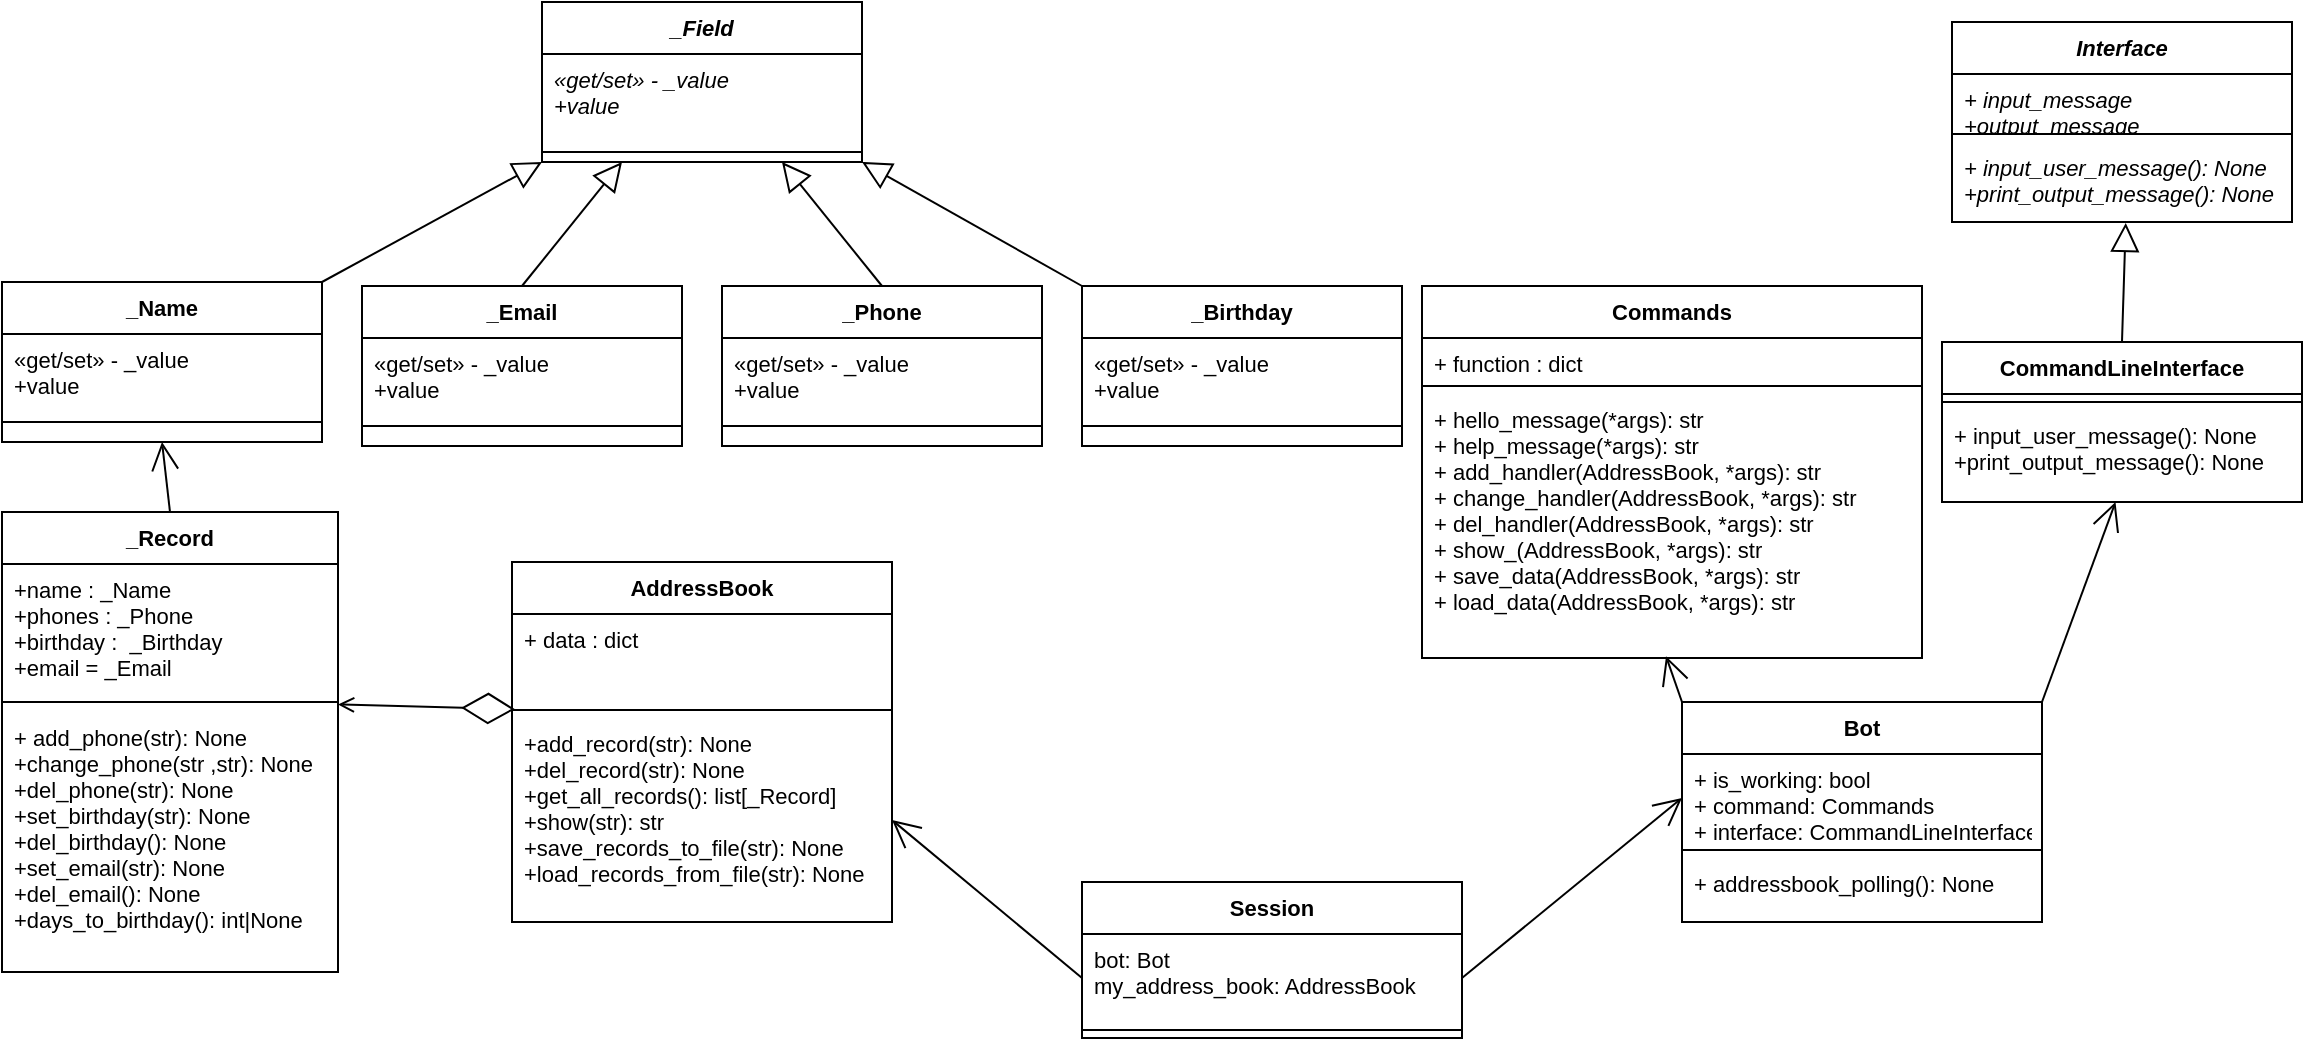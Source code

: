 <mxfile version="21.2.0" type="device">
  <diagram id="ojrMkV5TOpJ_nW8dIUdT" name="Assistant_Bot">
    <mxGraphModel dx="1434" dy="764" grid="1" gridSize="10" guides="1" tooltips="1" connect="1" arrows="1" fold="1" page="1" pageScale="1" pageWidth="1169" pageHeight="827" math="0" shadow="0">
      <root>
        <mxCell id="0" />
        <mxCell id="1" parent="0" />
        <mxCell id="VjtclQOy1LpkrugegPU1-1" value="Interface" style="swimlane;fontStyle=3;align=center;verticalAlign=top;childLayout=stackLayout;horizontal=1;startSize=26;horizontalStack=0;resizeParent=1;resizeParentMax=0;resizeLast=0;collapsible=1;marginBottom=0;fontSize=11;" parent="1" vertex="1">
          <mxGeometry x="985" y="20" width="170" height="100" as="geometry" />
        </mxCell>
        <mxCell id="VjtclQOy1LpkrugegPU1-2" value="+ input_message&#xa;+output_message" style="text;strokeColor=none;fillColor=none;align=left;verticalAlign=top;spacingLeft=4;spacingRight=4;overflow=hidden;rotatable=0;points=[[0,0.5],[1,0.5]];portConstraint=eastwest;fontStyle=2;fontSize=11;" parent="VjtclQOy1LpkrugegPU1-1" vertex="1">
          <mxGeometry y="26" width="170" height="26" as="geometry" />
        </mxCell>
        <mxCell id="VjtclQOy1LpkrugegPU1-3" value="" style="line;strokeWidth=1;fillColor=none;align=left;verticalAlign=middle;spacingTop=-1;spacingLeft=3;spacingRight=3;rotatable=0;labelPosition=right;points=[];portConstraint=eastwest;strokeColor=inherit;fontSize=11;" parent="VjtclQOy1LpkrugegPU1-1" vertex="1">
          <mxGeometry y="52" width="170" height="8" as="geometry" />
        </mxCell>
        <mxCell id="VjtclQOy1LpkrugegPU1-4" value="+ input_user_message(): None&#xa;+print_output_message(): None" style="text;strokeColor=none;fillColor=none;align=left;verticalAlign=top;spacingLeft=4;spacingRight=4;overflow=hidden;rotatable=0;points=[[0,0.5],[1,0.5]];portConstraint=eastwest;fontStyle=2;fontSize=11;" parent="VjtclQOy1LpkrugegPU1-1" vertex="1">
          <mxGeometry y="60" width="170" height="40" as="geometry" />
        </mxCell>
        <mxCell id="hCul0chsBix3moK8bQgn-1" value="CommandLineInterface" style="swimlane;fontStyle=1;align=center;verticalAlign=top;childLayout=stackLayout;horizontal=1;startSize=26;horizontalStack=0;resizeParent=1;resizeParentMax=0;resizeLast=0;collapsible=1;marginBottom=0;fontSize=11;" parent="1" vertex="1">
          <mxGeometry x="980" y="180" width="180" height="80" as="geometry" />
        </mxCell>
        <mxCell id="hCul0chsBix3moK8bQgn-3" value="" style="line;strokeWidth=1;fillColor=none;align=left;verticalAlign=middle;spacingTop=-1;spacingLeft=3;spacingRight=3;rotatable=0;labelPosition=right;points=[];portConstraint=eastwest;strokeColor=inherit;fontSize=11;" parent="hCul0chsBix3moK8bQgn-1" vertex="1">
          <mxGeometry y="26" width="180" height="8" as="geometry" />
        </mxCell>
        <mxCell id="hCul0chsBix3moK8bQgn-4" value="+ input_user_message(): None&#xa;+print_output_message(): None" style="text;strokeColor=none;fillColor=none;align=left;verticalAlign=top;spacingLeft=4;spacingRight=4;overflow=hidden;rotatable=0;points=[[0,0.5],[1,0.5]];portConstraint=eastwest;fontSize=11;" parent="hCul0chsBix3moK8bQgn-1" vertex="1">
          <mxGeometry y="34" width="180" height="46" as="geometry" />
        </mxCell>
        <mxCell id="hCul0chsBix3moK8bQgn-18" value="" style="endArrow=block;endFill=0;endSize=12;html=1;rounded=0;exitX=0.5;exitY=0;exitDx=0;exitDy=0;entryX=0.511;entryY=1.011;entryDx=0;entryDy=0;entryPerimeter=0;fontSize=11;" parent="1" source="hCul0chsBix3moK8bQgn-1" target="VjtclQOy1LpkrugegPU1-4" edge="1">
          <mxGeometry width="160" relative="1" as="geometry">
            <mxPoint x="983" y="160" as="sourcePoint" />
            <mxPoint x="1143" y="160" as="targetPoint" />
          </mxGeometry>
        </mxCell>
        <mxCell id="hCul0chsBix3moK8bQgn-32" value="_Field" style="swimlane;fontStyle=3;align=center;verticalAlign=top;childLayout=stackLayout;horizontal=1;startSize=26;horizontalStack=0;resizeParent=1;resizeParentMax=0;resizeLast=0;collapsible=1;marginBottom=0;fontSize=11;" parent="1" vertex="1">
          <mxGeometry x="280" y="10" width="160" height="80" as="geometry" />
        </mxCell>
        <object label="«get/set» - _value&#xa;+value" is_singlton="bool" id="hCul0chsBix3moK8bQgn-33">
          <mxCell style="text;strokeColor=none;fillColor=none;align=left;verticalAlign=top;spacingLeft=4;spacingRight=4;overflow=hidden;rotatable=0;points=[[0,0.5],[1,0.5]];portConstraint=eastwest;fontSize=11;fontStyle=2" parent="hCul0chsBix3moK8bQgn-32" vertex="1">
            <mxGeometry y="26" width="160" height="44" as="geometry" />
          </mxCell>
        </object>
        <mxCell id="hCul0chsBix3moK8bQgn-34" value="" style="line;strokeWidth=1;fillColor=none;align=left;verticalAlign=middle;spacingTop=-1;spacingLeft=3;spacingRight=3;rotatable=0;labelPosition=right;points=[];portConstraint=eastwest;strokeColor=inherit;fontSize=11;" parent="hCul0chsBix3moK8bQgn-32" vertex="1">
          <mxGeometry y="70" width="160" height="10" as="geometry" />
        </mxCell>
        <mxCell id="hCul0chsBix3moK8bQgn-36" value="_Name" style="swimlane;fontStyle=1;align=center;verticalAlign=top;childLayout=stackLayout;horizontal=1;startSize=26;horizontalStack=0;resizeParent=1;resizeParentMax=0;resizeLast=0;collapsible=1;marginBottom=0;fontSize=11;" parent="1" vertex="1">
          <mxGeometry x="10" y="150" width="160" height="80" as="geometry" />
        </mxCell>
        <object label="«get/set» - _value&#xa;+value" is_singlton="bool" id="hCul0chsBix3moK8bQgn-37">
          <mxCell style="text;strokeColor=none;fillColor=none;align=left;verticalAlign=top;spacingLeft=4;spacingRight=4;overflow=hidden;rotatable=0;points=[[0,0.5],[1,0.5]];portConstraint=eastwest;fontSize=11;" parent="hCul0chsBix3moK8bQgn-36" vertex="1">
            <mxGeometry y="26" width="160" height="34" as="geometry" />
          </mxCell>
        </object>
        <mxCell id="hCul0chsBix3moK8bQgn-38" value="" style="line;strokeWidth=1;fillColor=none;align=left;verticalAlign=middle;spacingTop=-1;spacingLeft=3;spacingRight=3;rotatable=0;labelPosition=right;points=[];portConstraint=eastwest;strokeColor=inherit;fontSize=11;" parent="hCul0chsBix3moK8bQgn-36" vertex="1">
          <mxGeometry y="60" width="160" height="20" as="geometry" />
        </mxCell>
        <mxCell id="hCul0chsBix3moK8bQgn-40" value="_Phone" style="swimlane;fontStyle=1;align=center;verticalAlign=top;childLayout=stackLayout;horizontal=1;startSize=26;horizontalStack=0;resizeParent=1;resizeParentMax=0;resizeLast=0;collapsible=1;marginBottom=0;fontSize=11;" parent="1" vertex="1">
          <mxGeometry x="370" y="152" width="160" height="80" as="geometry" />
        </mxCell>
        <object label="«get/set» - _value&#xa;+value" is_singlton="bool" id="hCul0chsBix3moK8bQgn-41">
          <mxCell style="text;strokeColor=none;fillColor=none;align=left;verticalAlign=top;spacingLeft=4;spacingRight=4;overflow=hidden;rotatable=0;points=[[0,0.5],[1,0.5]];portConstraint=eastwest;fontSize=11;" parent="hCul0chsBix3moK8bQgn-40" vertex="1">
            <mxGeometry y="26" width="160" height="34" as="geometry" />
          </mxCell>
        </object>
        <mxCell id="hCul0chsBix3moK8bQgn-42" value="" style="line;strokeWidth=1;fillColor=none;align=left;verticalAlign=middle;spacingTop=-1;spacingLeft=3;spacingRight=3;rotatable=0;labelPosition=right;points=[];portConstraint=eastwest;strokeColor=inherit;fontSize=11;" parent="hCul0chsBix3moK8bQgn-40" vertex="1">
          <mxGeometry y="60" width="160" height="20" as="geometry" />
        </mxCell>
        <mxCell id="hCul0chsBix3moK8bQgn-43" value="_Birthday" style="swimlane;fontStyle=1;align=center;verticalAlign=top;childLayout=stackLayout;horizontal=1;startSize=26;horizontalStack=0;resizeParent=1;resizeParentMax=0;resizeLast=0;collapsible=1;marginBottom=0;fontSize=11;" parent="1" vertex="1">
          <mxGeometry x="550" y="152" width="160" height="80" as="geometry" />
        </mxCell>
        <object label="«get/set» - _value&#xa;+value" is_singlton="bool" id="hCul0chsBix3moK8bQgn-44">
          <mxCell style="text;strokeColor=none;fillColor=none;align=left;verticalAlign=top;spacingLeft=4;spacingRight=4;overflow=hidden;rotatable=0;points=[[0,0.5],[1,0.5]];portConstraint=eastwest;fontSize=11;" parent="hCul0chsBix3moK8bQgn-43" vertex="1">
            <mxGeometry y="26" width="160" height="34" as="geometry" />
          </mxCell>
        </object>
        <mxCell id="hCul0chsBix3moK8bQgn-45" value="" style="line;strokeWidth=1;fillColor=none;align=left;verticalAlign=middle;spacingTop=-1;spacingLeft=3;spacingRight=3;rotatable=0;labelPosition=right;points=[];portConstraint=eastwest;strokeColor=inherit;fontSize=11;" parent="hCul0chsBix3moK8bQgn-43" vertex="1">
          <mxGeometry y="60" width="160" height="20" as="geometry" />
        </mxCell>
        <mxCell id="hCul0chsBix3moK8bQgn-48" value="" style="endArrow=block;endFill=0;endSize=12;html=1;rounded=0;fontSize=11;entryX=0.75;entryY=1;entryDx=0;entryDy=0;exitX=0.5;exitY=0;exitDx=0;exitDy=0;" parent="1" source="hCul0chsBix3moK8bQgn-40" edge="1" target="hCul0chsBix3moK8bQgn-32">
          <mxGeometry width="160" relative="1" as="geometry">
            <mxPoint x="440" y="150" as="sourcePoint" />
            <mxPoint x="400" y="110" as="targetPoint" />
            <Array as="points" />
          </mxGeometry>
        </mxCell>
        <mxCell id="hCul0chsBix3moK8bQgn-49" value="" style="endArrow=block;endFill=0;endSize=12;html=1;rounded=0;exitX=0;exitY=0;exitDx=0;exitDy=0;entryX=1;entryY=1;entryDx=0;entryDy=0;fontSize=11;" parent="1" source="hCul0chsBix3moK8bQgn-43" target="hCul0chsBix3moK8bQgn-32" edge="1">
          <mxGeometry width="160" relative="1" as="geometry">
            <mxPoint x="471" y="163" as="sourcePoint" />
            <mxPoint x="390" y="140" as="targetPoint" />
          </mxGeometry>
        </mxCell>
        <mxCell id="hCul0chsBix3moK8bQgn-51" value="_Record" style="swimlane;fontStyle=1;align=center;verticalAlign=top;childLayout=stackLayout;horizontal=1;startSize=26;horizontalStack=0;resizeParent=1;resizeParentMax=0;resizeLast=0;collapsible=1;marginBottom=0;fontSize=11;" parent="1" vertex="1">
          <mxGeometry x="10" y="265" width="168" height="230" as="geometry" />
        </mxCell>
        <mxCell id="hCul0chsBix3moK8bQgn-52" value="+name : _Name&#xa;+phones : _Phone&#xa;+birthday :  _Birthday&#xa;+email = _Email" style="text;strokeColor=none;fillColor=none;align=left;verticalAlign=top;spacingLeft=4;spacingRight=4;overflow=hidden;rotatable=0;points=[[0,0.5],[1,0.5]];portConstraint=eastwest;fontSize=11;" parent="hCul0chsBix3moK8bQgn-51" vertex="1">
          <mxGeometry y="26" width="168" height="64" as="geometry" />
        </mxCell>
        <mxCell id="hCul0chsBix3moK8bQgn-53" value="" style="line;strokeWidth=1;fillColor=none;align=left;verticalAlign=middle;spacingTop=-1;spacingLeft=3;spacingRight=3;rotatable=0;labelPosition=right;points=[];portConstraint=eastwest;strokeColor=inherit;fontSize=11;" parent="hCul0chsBix3moK8bQgn-51" vertex="1">
          <mxGeometry y="90" width="168" height="10" as="geometry" />
        </mxCell>
        <mxCell id="hCul0chsBix3moK8bQgn-54" value="+ add_phone(str): None&#xa;+change_phone(str ,str): None&#xa;+del_phone(str): None&#xa;+set_birthday(str): None&#xa;+del_birthday(): None&#xa;+set_email(str): None&#xa;+del_email(): None&#xa;+days_to_birthday(): int|None" style="text;strokeColor=none;fillColor=none;align=left;verticalAlign=top;spacingLeft=4;spacingRight=4;overflow=hidden;rotatable=0;points=[[0,0.5],[1,0.5]];portConstraint=eastwest;fontSize=11;" parent="hCul0chsBix3moK8bQgn-51" vertex="1">
          <mxGeometry y="100" width="168" height="130" as="geometry" />
        </mxCell>
        <mxCell id="hCul0chsBix3moK8bQgn-61" value="AddressBook" style="swimlane;fontStyle=1;align=center;verticalAlign=top;childLayout=stackLayout;horizontal=1;startSize=26;horizontalStack=0;resizeParent=1;resizeParentMax=0;resizeLast=0;collapsible=1;marginBottom=0;fontSize=11;" parent="1" vertex="1">
          <mxGeometry x="265" y="290" width="190" height="180" as="geometry" />
        </mxCell>
        <mxCell id="hCul0chsBix3moK8bQgn-62" value="+ data : dict" style="text;strokeColor=none;fillColor=none;align=left;verticalAlign=top;spacingLeft=4;spacingRight=4;overflow=hidden;rotatable=0;points=[[0,0.5],[1,0.5]];portConstraint=eastwest;fontSize=11;" parent="hCul0chsBix3moK8bQgn-61" vertex="1">
          <mxGeometry y="26" width="190" height="44" as="geometry" />
        </mxCell>
        <mxCell id="hCul0chsBix3moK8bQgn-63" value="" style="line;strokeWidth=1;fillColor=none;align=left;verticalAlign=middle;spacingTop=-1;spacingLeft=3;spacingRight=3;rotatable=0;labelPosition=right;points=[];portConstraint=eastwest;strokeColor=inherit;fontSize=11;" parent="hCul0chsBix3moK8bQgn-61" vertex="1">
          <mxGeometry y="70" width="190" height="8" as="geometry" />
        </mxCell>
        <mxCell id="hCul0chsBix3moK8bQgn-64" value="+add_record(str): None&#xa;+del_record(str): None&#xa;+get_all_records(): list[_Record]&#xa;+show(str): str&#xa;+save_records_to_file(str): None&#xa;+load_records_from_file(str): None&#xa;" style="text;strokeColor=none;fillColor=none;align=left;verticalAlign=top;spacingLeft=4;spacingRight=4;overflow=hidden;rotatable=0;points=[[0,0.5],[1,0.5]];portConstraint=eastwest;fontSize=11;" parent="hCul0chsBix3moK8bQgn-61" vertex="1">
          <mxGeometry y="78" width="190" height="102" as="geometry" />
        </mxCell>
        <mxCell id="hCul0chsBix3moK8bQgn-65" value="" style="endArrow=diamondThin;endFill=0;endSize=24;html=1;rounded=0;fontSize=11;startArrow=open;startFill=0;exitX=1;exitY=0.624;exitDx=0;exitDy=0;exitPerimeter=0;entryX=0.008;entryY=0.45;entryDx=0;entryDy=0;entryPerimeter=0;" parent="1" target="hCul0chsBix3moK8bQgn-63" edge="1" source="hCul0chsBix3moK8bQgn-53">
          <mxGeometry width="160" relative="1" as="geometry">
            <mxPoint x="170" y="390" as="sourcePoint" />
            <mxPoint x="290" y="340" as="targetPoint" />
          </mxGeometry>
        </mxCell>
        <mxCell id="hCul0chsBix3moK8bQgn-69" value="Commands" style="swimlane;fontStyle=1;align=center;verticalAlign=top;childLayout=stackLayout;horizontal=1;startSize=26;horizontalStack=0;resizeParent=1;resizeParentMax=0;resizeLast=0;collapsible=1;marginBottom=0;fontSize=11;" parent="1" vertex="1">
          <mxGeometry x="720" y="152" width="250" height="186" as="geometry" />
        </mxCell>
        <mxCell id="hCul0chsBix3moK8bQgn-70" value="+ function : dict" style="text;strokeColor=none;fillColor=none;align=left;verticalAlign=top;spacingLeft=4;spacingRight=4;overflow=hidden;rotatable=0;points=[[0,0.5],[1,0.5]];portConstraint=eastwest;fontSize=11;" parent="hCul0chsBix3moK8bQgn-69" vertex="1">
          <mxGeometry y="26" width="250" height="20" as="geometry" />
        </mxCell>
        <mxCell id="hCul0chsBix3moK8bQgn-71" value="" style="line;strokeWidth=1;fillColor=none;align=left;verticalAlign=middle;spacingTop=-1;spacingLeft=3;spacingRight=3;rotatable=0;labelPosition=right;points=[];portConstraint=eastwest;strokeColor=inherit;fontSize=11;" parent="hCul0chsBix3moK8bQgn-69" vertex="1">
          <mxGeometry y="46" width="250" height="8" as="geometry" />
        </mxCell>
        <mxCell id="hCul0chsBix3moK8bQgn-72" value="+ hello_message(*args): str&#xa;+ help_message(*args): str&#xa;+ add_handler(AddressBook, *args): str&#xa;+ change_handler(AddressBook, *args): str&#xa;+ del_handler(AddressBook, *args): str&#xa;+ show_(AddressBook, *args): str&#xa;+ save_data(AddressBook, *args): str&#xa;+ load_data(AddressBook, *args): str" style="text;strokeColor=none;fillColor=none;align=left;verticalAlign=top;spacingLeft=4;spacingRight=4;overflow=hidden;rotatable=0;points=[[0,0.5],[1,0.5]];portConstraint=eastwest;fontSize=11;" parent="hCul0chsBix3moK8bQgn-69" vertex="1">
          <mxGeometry y="54" width="250" height="132" as="geometry" />
        </mxCell>
        <mxCell id="hCul0chsBix3moK8bQgn-74" value="Bot" style="swimlane;fontStyle=1;align=center;verticalAlign=top;childLayout=stackLayout;horizontal=1;startSize=26;horizontalStack=0;resizeParent=1;resizeParentMax=0;resizeLast=0;collapsible=1;marginBottom=0;fontSize=11;" parent="1" vertex="1">
          <mxGeometry x="850" y="360" width="180" height="110" as="geometry" />
        </mxCell>
        <mxCell id="hCul0chsBix3moK8bQgn-75" value="+ is_working: bool&#xa;+ command: Commands&#xa;+ interface: CommandLineInterface" style="text;strokeColor=none;fillColor=none;align=left;verticalAlign=top;spacingLeft=4;spacingRight=4;overflow=hidden;rotatable=0;points=[[0,0.5],[1,0.5]];portConstraint=eastwest;fontSize=11;" parent="hCul0chsBix3moK8bQgn-74" vertex="1">
          <mxGeometry y="26" width="180" height="44" as="geometry" />
        </mxCell>
        <mxCell id="hCul0chsBix3moK8bQgn-76" value="" style="line;strokeWidth=1;fillColor=none;align=left;verticalAlign=middle;spacingTop=-1;spacingLeft=3;spacingRight=3;rotatable=0;labelPosition=right;points=[];portConstraint=eastwest;strokeColor=inherit;fontSize=11;" parent="hCul0chsBix3moK8bQgn-74" vertex="1">
          <mxGeometry y="70" width="180" height="8" as="geometry" />
        </mxCell>
        <mxCell id="hCul0chsBix3moK8bQgn-77" value="+ addressbook_polling(): None" style="text;strokeColor=none;fillColor=none;align=left;verticalAlign=top;spacingLeft=4;spacingRight=4;overflow=hidden;rotatable=0;points=[[0,0.5],[1,0.5]];portConstraint=eastwest;fontSize=11;" parent="hCul0chsBix3moK8bQgn-74" vertex="1">
          <mxGeometry y="78" width="180" height="32" as="geometry" />
        </mxCell>
        <mxCell id="hCul0chsBix3moK8bQgn-78" value="" style="endArrow=open;endFill=1;endSize=12;html=1;rounded=0;fontSize=11;exitX=0;exitY=0;exitDx=0;exitDy=0;entryX=0.488;entryY=0.993;entryDx=0;entryDy=0;entryPerimeter=0;" parent="1" source="hCul0chsBix3moK8bQgn-74" edge="1" target="hCul0chsBix3moK8bQgn-72">
          <mxGeometry width="160" relative="1" as="geometry">
            <mxPoint x="890" y="370" as="sourcePoint" />
            <mxPoint x="850" y="367" as="targetPoint" />
          </mxGeometry>
        </mxCell>
        <mxCell id="hCul0chsBix3moK8bQgn-79" value="" style="endArrow=open;endFill=1;endSize=12;html=1;rounded=0;fontSize=11;exitX=1;exitY=0;exitDx=0;exitDy=0;entryX=0.482;entryY=1;entryDx=0;entryDy=0;entryPerimeter=0;" parent="1" source="hCul0chsBix3moK8bQgn-74" target="hCul0chsBix3moK8bQgn-4" edge="1">
          <mxGeometry width="160" relative="1" as="geometry">
            <mxPoint x="640" y="470" as="sourcePoint" />
            <mxPoint x="800" y="470" as="targetPoint" />
          </mxGeometry>
        </mxCell>
        <mxCell id="hCul0chsBix3moK8bQgn-92" value="" style="endArrow=open;endFill=1;endSize=12;html=1;rounded=0;fontSize=11;exitX=0.5;exitY=0;exitDx=0;exitDy=0;entryX=0.5;entryY=1;entryDx=0;entryDy=0;" parent="1" source="hCul0chsBix3moK8bQgn-51" target="hCul0chsBix3moK8bQgn-36" edge="1">
          <mxGeometry width="160" relative="1" as="geometry">
            <mxPoint x="120" y="300" as="sourcePoint" />
            <mxPoint x="94" y="230" as="targetPoint" />
          </mxGeometry>
        </mxCell>
        <mxCell id="fwqpt9rey3RGfwG-rb7J-1" value="_Email" style="swimlane;fontStyle=1;align=center;verticalAlign=top;childLayout=stackLayout;horizontal=1;startSize=26;horizontalStack=0;resizeParent=1;resizeParentMax=0;resizeLast=0;collapsible=1;marginBottom=0;fontSize=11;" vertex="1" parent="1">
          <mxGeometry x="190" y="152" width="160" height="80" as="geometry" />
        </mxCell>
        <object label="«get/set» - _value&#xa;+value" is_singlton="bool" id="fwqpt9rey3RGfwG-rb7J-2">
          <mxCell style="text;strokeColor=none;fillColor=none;align=left;verticalAlign=top;spacingLeft=4;spacingRight=4;overflow=hidden;rotatable=0;points=[[0,0.5],[1,0.5]];portConstraint=eastwest;fontSize=11;" vertex="1" parent="fwqpt9rey3RGfwG-rb7J-1">
            <mxGeometry y="26" width="160" height="34" as="geometry" />
          </mxCell>
        </object>
        <mxCell id="fwqpt9rey3RGfwG-rb7J-3" value="" style="line;strokeWidth=1;fillColor=none;align=left;verticalAlign=middle;spacingTop=-1;spacingLeft=3;spacingRight=3;rotatable=0;labelPosition=right;points=[];portConstraint=eastwest;strokeColor=inherit;fontSize=11;" vertex="1" parent="fwqpt9rey3RGfwG-rb7J-1">
          <mxGeometry y="60" width="160" height="20" as="geometry" />
        </mxCell>
        <mxCell id="fwqpt9rey3RGfwG-rb7J-4" value="" style="endArrow=block;endFill=0;endSize=12;html=1;rounded=0;fontSize=11;entryX=0.25;entryY=1;entryDx=0;entryDy=0;exitX=0.5;exitY=0;exitDx=0;exitDy=0;" edge="1" parent="1" source="fwqpt9rey3RGfwG-rb7J-1" target="hCul0chsBix3moK8bQgn-32">
          <mxGeometry width="160" relative="1" as="geometry">
            <mxPoint x="270" y="150" as="sourcePoint" />
            <mxPoint x="230" y="90" as="targetPoint" />
            <Array as="points" />
          </mxGeometry>
        </mxCell>
        <mxCell id="fwqpt9rey3RGfwG-rb7J-6" value="" style="endArrow=block;endFill=0;endSize=12;html=1;rounded=0;fontSize=11;entryX=0;entryY=1;entryDx=0;entryDy=0;exitX=1;exitY=0;exitDx=0;exitDy=0;" edge="1" parent="1" source="hCul0chsBix3moK8bQgn-36" target="hCul0chsBix3moK8bQgn-32">
          <mxGeometry width="160" relative="1" as="geometry">
            <mxPoint x="180" y="140" as="sourcePoint" />
            <mxPoint x="130" y="90" as="targetPoint" />
            <Array as="points" />
          </mxGeometry>
        </mxCell>
        <mxCell id="fwqpt9rey3RGfwG-rb7J-10" value="Session" style="swimlane;fontStyle=1;align=center;verticalAlign=top;childLayout=stackLayout;horizontal=1;startSize=26;horizontalStack=0;resizeParent=1;resizeParentMax=0;resizeLast=0;collapsible=1;marginBottom=0;fontSize=11;" vertex="1" parent="1">
          <mxGeometry x="550" y="450" width="190" height="78" as="geometry" />
        </mxCell>
        <mxCell id="fwqpt9rey3RGfwG-rb7J-11" value="bot: Bot&#xa;my_address_book: AddressBook" style="text;strokeColor=none;fillColor=none;align=left;verticalAlign=top;spacingLeft=4;spacingRight=4;overflow=hidden;rotatable=0;points=[[0,0.5],[1,0.5]];portConstraint=eastwest;fontSize=11;" vertex="1" parent="fwqpt9rey3RGfwG-rb7J-10">
          <mxGeometry y="26" width="190" height="44" as="geometry" />
        </mxCell>
        <mxCell id="fwqpt9rey3RGfwG-rb7J-12" value="" style="line;strokeWidth=1;fillColor=none;align=left;verticalAlign=middle;spacingTop=-1;spacingLeft=3;spacingRight=3;rotatable=0;labelPosition=right;points=[];portConstraint=eastwest;strokeColor=inherit;fontSize=11;" vertex="1" parent="fwqpt9rey3RGfwG-rb7J-10">
          <mxGeometry y="70" width="190" height="8" as="geometry" />
        </mxCell>
        <mxCell id="fwqpt9rey3RGfwG-rb7J-14" value="" style="endArrow=open;endFill=1;endSize=12;html=1;rounded=0;fontSize=11;exitX=1;exitY=0.5;exitDx=0;exitDy=0;entryX=0;entryY=0.5;entryDx=0;entryDy=0;" edge="1" parent="1" source="fwqpt9rey3RGfwG-rb7J-11" target="hCul0chsBix3moK8bQgn-75">
          <mxGeometry width="160" relative="1" as="geometry">
            <mxPoint x="788" y="425" as="sourcePoint" />
            <mxPoint x="780" y="402" as="targetPoint" />
          </mxGeometry>
        </mxCell>
        <mxCell id="fwqpt9rey3RGfwG-rb7J-15" value="" style="endArrow=open;endFill=1;endSize=12;html=1;rounded=0;fontSize=11;exitX=0;exitY=0.5;exitDx=0;exitDy=0;entryX=1;entryY=0.5;entryDx=0;entryDy=0;" edge="1" parent="1" source="fwqpt9rey3RGfwG-rb7J-11" target="hCul0chsBix3moK8bQgn-64">
          <mxGeometry width="160" relative="1" as="geometry">
            <mxPoint x="498" y="414" as="sourcePoint" />
            <mxPoint x="490" y="391" as="targetPoint" />
          </mxGeometry>
        </mxCell>
      </root>
    </mxGraphModel>
  </diagram>
</mxfile>
